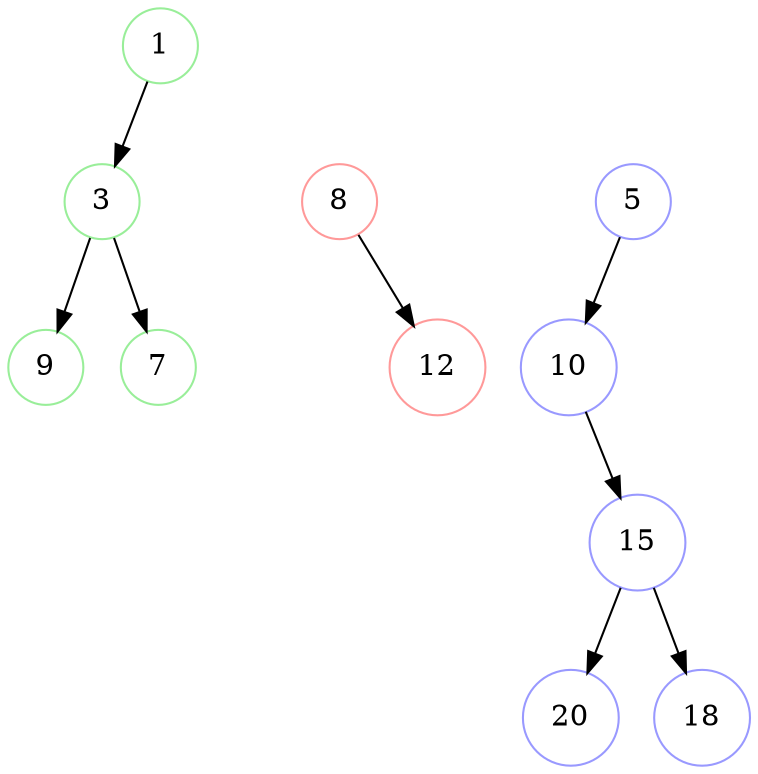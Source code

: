 digraph {
	node [shape=circle];

	node [color="#99ee99"];

	1 -> 3 [weight=3];
	1 -> r1 [style=invis]; r1 [style=invis];
	3 -> {9, 7};

	node [color="#ff9999"];

	8 -> r8 [style=invis, weight=2]; r8 [style=invis];
	8 -> 12;

	node [color="#9999ff"];

	10 -> l10 [style=invis] l10 [style=invis];
	5 -> 10 -> 15;
	15 -> {20, 18};
	5 -> r5 [style=invis, weight=2]; r5 [style=invis];

	1 -> {8, 5} [style=invis];
}
